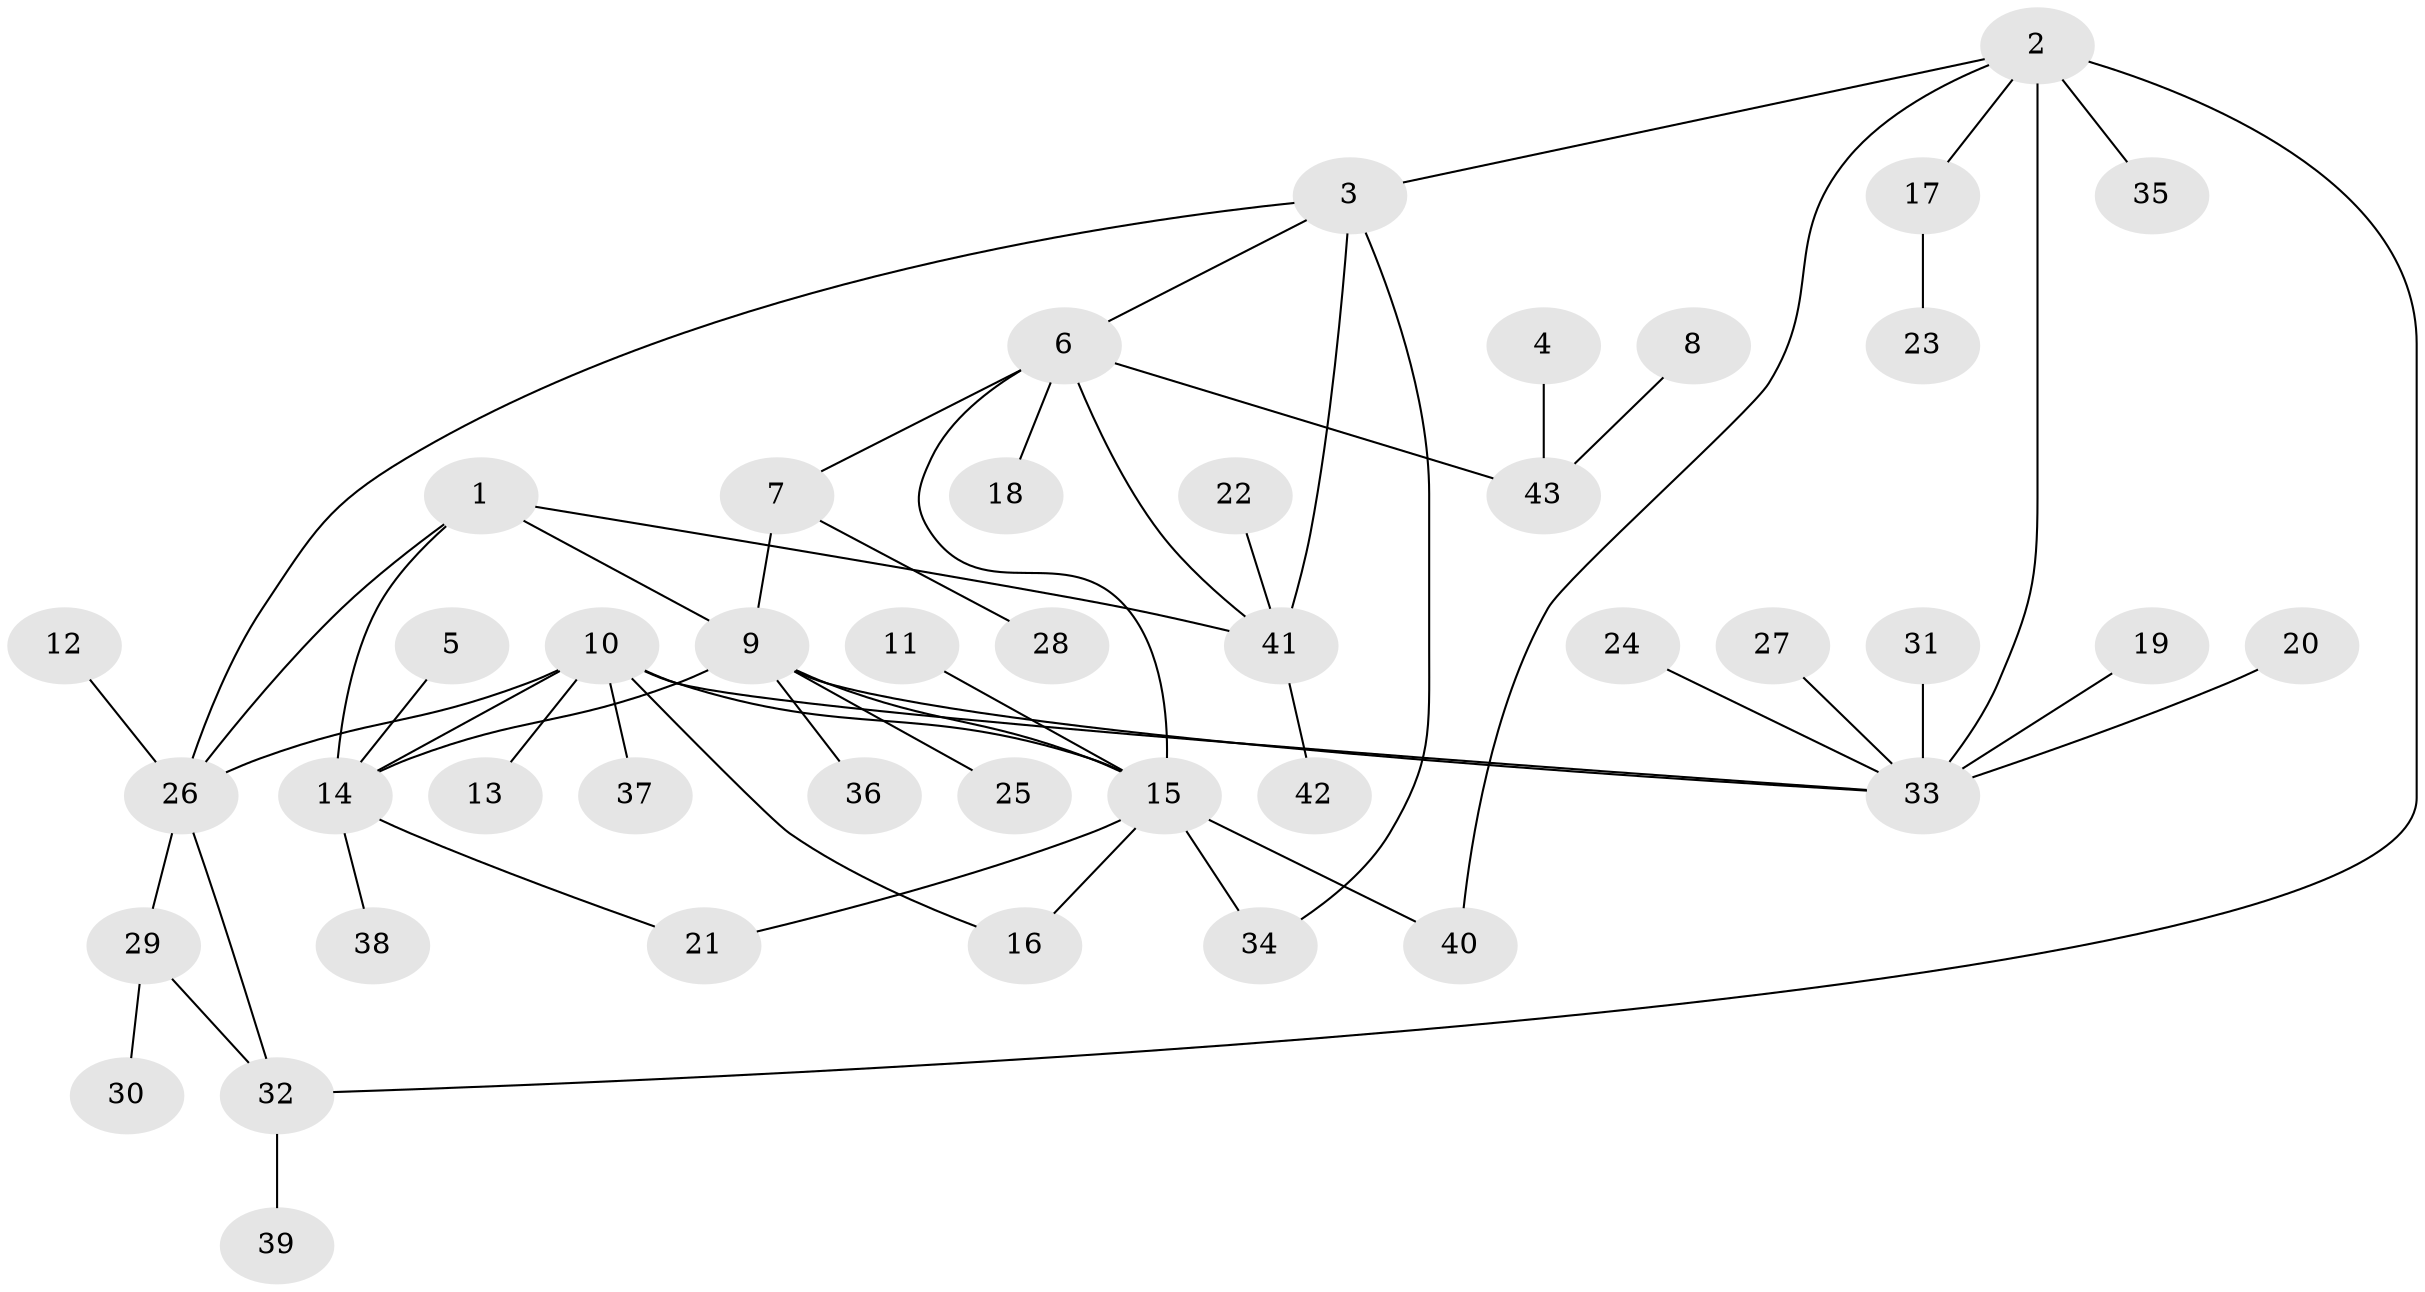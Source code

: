 // original degree distribution, {5: 0.028169014084507043, 4: 0.056338028169014086, 8: 0.028169014084507043, 7: 0.04225352112676056, 6: 0.028169014084507043, 3: 0.04225352112676056, 10: 0.028169014084507043, 1: 0.5352112676056338, 2: 0.2112676056338028}
// Generated by graph-tools (version 1.1) at 2025/37/03/04/25 23:37:50]
// undirected, 43 vertices, 57 edges
graph export_dot {
  node [color=gray90,style=filled];
  1;
  2;
  3;
  4;
  5;
  6;
  7;
  8;
  9;
  10;
  11;
  12;
  13;
  14;
  15;
  16;
  17;
  18;
  19;
  20;
  21;
  22;
  23;
  24;
  25;
  26;
  27;
  28;
  29;
  30;
  31;
  32;
  33;
  34;
  35;
  36;
  37;
  38;
  39;
  40;
  41;
  42;
  43;
  1 -- 9 [weight=1.0];
  1 -- 14 [weight=1.0];
  1 -- 26 [weight=1.0];
  1 -- 41 [weight=1.0];
  2 -- 3 [weight=1.0];
  2 -- 17 [weight=1.0];
  2 -- 32 [weight=1.0];
  2 -- 33 [weight=2.0];
  2 -- 35 [weight=1.0];
  2 -- 40 [weight=1.0];
  3 -- 6 [weight=1.0];
  3 -- 26 [weight=1.0];
  3 -- 34 [weight=1.0];
  3 -- 41 [weight=1.0];
  4 -- 43 [weight=1.0];
  5 -- 14 [weight=1.0];
  6 -- 7 [weight=1.0];
  6 -- 15 [weight=1.0];
  6 -- 18 [weight=1.0];
  6 -- 41 [weight=1.0];
  6 -- 43 [weight=1.0];
  7 -- 9 [weight=1.0];
  7 -- 28 [weight=1.0];
  8 -- 43 [weight=1.0];
  9 -- 14 [weight=1.0];
  9 -- 15 [weight=1.0];
  9 -- 25 [weight=1.0];
  9 -- 33 [weight=1.0];
  9 -- 36 [weight=1.0];
  10 -- 13 [weight=1.0];
  10 -- 14 [weight=1.0];
  10 -- 15 [weight=1.0];
  10 -- 16 [weight=1.0];
  10 -- 26 [weight=1.0];
  10 -- 33 [weight=1.0];
  10 -- 37 [weight=1.0];
  11 -- 15 [weight=1.0];
  12 -- 26 [weight=1.0];
  14 -- 21 [weight=1.0];
  14 -- 38 [weight=1.0];
  15 -- 16 [weight=1.0];
  15 -- 21 [weight=1.0];
  15 -- 34 [weight=1.0];
  15 -- 40 [weight=1.0];
  17 -- 23 [weight=1.0];
  19 -- 33 [weight=1.0];
  20 -- 33 [weight=1.0];
  22 -- 41 [weight=1.0];
  24 -- 33 [weight=1.0];
  26 -- 29 [weight=1.0];
  26 -- 32 [weight=1.0];
  27 -- 33 [weight=1.0];
  29 -- 30 [weight=1.0];
  29 -- 32 [weight=1.0];
  31 -- 33 [weight=1.0];
  32 -- 39 [weight=1.0];
  41 -- 42 [weight=1.0];
}
